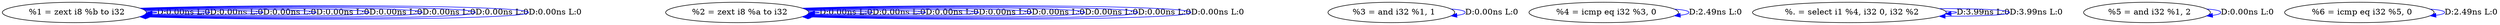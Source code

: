 digraph {
Node0x33ef060[label="  %1 = zext i8 %b to i32"];
Node0x33ef060 -> Node0x33ef060[label="D:0.00ns L:0",color=blue];
Node0x33ef060 -> Node0x33ef060[label="D:0.00ns L:0",color=blue];
Node0x33ef060 -> Node0x33ef060[label="D:0.00ns L:0",color=blue];
Node0x33ef060 -> Node0x33ef060[label="D:0.00ns L:0",color=blue];
Node0x33ef060 -> Node0x33ef060[label="D:0.00ns L:0",color=blue];
Node0x33ef060 -> Node0x33ef060[label="D:0.00ns L:0",color=blue];
Node0x33ef060 -> Node0x33ef060[label="D:0.00ns L:0",color=blue];
Node0x33ef060 -> Node0x33ef060[label="D:0.00ns L:0",color=blue];
Node0x33ef180[label="  %2 = zext i8 %a to i32"];
Node0x33ef180 -> Node0x33ef180[label="D:0.00ns L:0",color=blue];
Node0x33ef180 -> Node0x33ef180[label="D:0.00ns L:0",color=blue];
Node0x33ef180 -> Node0x33ef180[label="D:0.00ns L:0",color=blue];
Node0x33ef180 -> Node0x33ef180[label="D:0.00ns L:0",color=blue];
Node0x33ef180 -> Node0x33ef180[label="D:0.00ns L:0",color=blue];
Node0x33ef180 -> Node0x33ef180[label="D:0.00ns L:0",color=blue];
Node0x33ef180 -> Node0x33ef180[label="D:0.00ns L:0",color=blue];
Node0x33ef180 -> Node0x33ef180[label="D:0.00ns L:0",color=blue];
Node0x3384530[label="  %3 = and i32 %1, 1"];
Node0x3384530 -> Node0x3384530[label="D:0.00ns L:0",color=blue];
Node0x3384610[label="  %4 = icmp eq i32 %3, 0"];
Node0x3384610 -> Node0x3384610[label="D:2.49ns L:0",color=blue];
Node0x33847f0[label="  %. = select i1 %4, i32 0, i32 %2"];
Node0x33847f0 -> Node0x33847f0[label="D:3.99ns L:0",color=blue];
Node0x33847f0 -> Node0x33847f0[label="D:3.99ns L:0",color=blue];
Node0x3384950[label="  %5 = and i32 %1, 2"];
Node0x3384950 -> Node0x3384950[label="D:0.00ns L:0",color=blue];
Node0x3384a30[label="  %6 = icmp eq i32 %5, 0"];
Node0x3384a30 -> Node0x3384a30[label="D:2.49ns L:0",color=blue];
}
